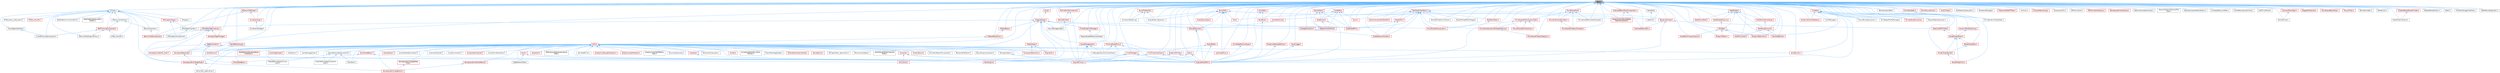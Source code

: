 digraph "Stats.h"
{
 // INTERACTIVE_SVG=YES
 // LATEX_PDF_SIZE
  bgcolor="transparent";
  edge [fontname=Helvetica,fontsize=10,labelfontname=Helvetica,labelfontsize=10];
  node [fontname=Helvetica,fontsize=10,shape=box,height=0.2,width=0.4];
  Node1 [id="Node000001",label="Stats.h",height=0.2,width=0.4,color="gray40", fillcolor="grey60", style="filled", fontcolor="black",tooltip=" "];
  Node1 -> Node2 [id="edge1_Node000001_Node000002",dir="back",color="steelblue1",style="solid",tooltip=" "];
  Node2 [id="Node000002",label="AIPerceptionSystem.h",height=0.2,width=0.4,color="grey40", fillcolor="white", style="filled",URL="$d0/d08/AIPerceptionSystem_8h.html",tooltip=" "];
  Node2 -> Node3 [id="edge2_Node000002_Node000003",dir="back",color="steelblue1",style="solid",tooltip=" "];
  Node3 [id="Node000003",label="AIPerceptionComponent.h",height=0.2,width=0.4,color="grey40", fillcolor="white", style="filled",URL="$d6/d0a/AIPerceptionComponent_8h.html",tooltip=" "];
  Node1 -> Node4 [id="edge3_Node000001_Node000004",dir="back",color="steelblue1",style="solid",tooltip=" "];
  Node4 [id="Node000004",label="AITypes.h",height=0.2,width=0.4,color="grey40", fillcolor="white", style="filled",URL="$dd/d64/AITypes_8h.html",tooltip=" "];
  Node4 -> Node5 [id="edge4_Node000004_Node000005",dir="back",color="steelblue1",style="solid",tooltip=" "];
  Node5 [id="Node000005",label="AIAsyncTaskBlueprintProxy.h",height=0.2,width=0.4,color="grey40", fillcolor="white", style="filled",URL="$db/d07/AIAsyncTaskBlueprintProxy_8h.html",tooltip=" "];
  Node4 -> Node6 [id="edge5_Node000004_Node000006",dir="back",color="steelblue1",style="solid",tooltip=" "];
  Node6 [id="Node000006",label="AIController.h",height=0.2,width=0.4,color="red", fillcolor="#FFF0F0", style="filled",URL="$d7/dd8/AIController_8h.html",tooltip=" "];
  Node4 -> Node9 [id="edge6_Node000004_Node000009",dir="back",color="steelblue1",style="solid",tooltip=" "];
  Node9 [id="Node000009",label="AIHelpers.h",height=0.2,width=0.4,color="grey40", fillcolor="white", style="filled",URL="$d1/d0d/AIHelpers_8h.html",tooltip=" "];
  Node4 -> Node10 [id="edge7_Node000004_Node000010",dir="back",color="steelblue1",style="solid",tooltip=" "];
  Node10 [id="Node000010",label="AIPerceptionTypes.h",height=0.2,width=0.4,color="red", fillcolor="#FFF0F0", style="filled",URL="$de/d00/AIPerceptionTypes_8h.html",tooltip=" "];
  Node10 -> Node3 [id="edge8_Node000010_Node000003",dir="back",color="steelblue1",style="solid",tooltip=" "];
  Node10 -> Node2 [id="edge9_Node000010_Node000002",dir="back",color="steelblue1",style="solid",tooltip=" "];
  Node4 -> Node33 [id="edge10_Node000004_Node000033",dir="back",color="steelblue1",style="solid",tooltip=" "];
  Node33 [id="Node000033",label="AIResourceInterface.h",height=0.2,width=0.4,color="grey40", fillcolor="white", style="filled",URL="$dd/d0d/AIResourceInterface_8h.html",tooltip=" "];
  Node33 -> Node34 [id="edge11_Node000033_Node000034",dir="back",color="steelblue1",style="solid",tooltip=" "];
  Node34 [id="Node000034",label="BrainComponent.h",height=0.2,width=0.4,color="grey40", fillcolor="white", style="filled",URL="$d6/dc0/BrainComponent_8h.html",tooltip=" "];
  Node34 -> Node35 [id="edge12_Node000034_Node000035",dir="back",color="steelblue1",style="solid",tooltip=" "];
  Node35 [id="Node000035",label="BehaviorTreeComponent.h",height=0.2,width=0.4,color="red", fillcolor="#FFF0F0", style="filled",URL="$dc/d7b/BehaviorTreeComponent_8h.html",tooltip=" "];
  Node33 -> Node87 [id="edge13_Node000033_Node000087",dir="back",color="steelblue1",style="solid",tooltip=" "];
  Node87 [id="Node000087",label="PathFollowingComponent.h",height=0.2,width=0.4,color="red", fillcolor="#FFF0F0", style="filled",URL="$d5/d0b/PathFollowingComponent_8h.html",tooltip=" "];
  Node87 -> Node5 [id="edge14_Node000087_Node000005",dir="back",color="steelblue1",style="solid",tooltip=" "];
  Node87 -> Node88 [id="edge15_Node000087_Node000088",dir="back",color="steelblue1",style="solid",tooltip=" "];
  Node88 [id="Node000088",label="AITask_MoveTo.h",height=0.2,width=0.4,color="grey40", fillcolor="white", style="filled",URL="$d4/dc4/AITask__MoveTo_8h.html",tooltip=" "];
  Node87 -> Node89 [id="edge16_Node000087_Node000089",dir="back",color="steelblue1",style="solid",tooltip=" "];
  Node89 [id="Node000089",label="CrowdFollowingComponent.h",height=0.2,width=0.4,color="grey40", fillcolor="white", style="filled",URL="$db/d23/CrowdFollowingComponent_8h.html",tooltip=" "];
  Node4 -> Node88 [id="edge17_Node000004_Node000088",dir="back",color="steelblue1",style="solid",tooltip=" "];
  Node4 -> Node42 [id="edge18_Node000004_Node000042",dir="back",color="steelblue1",style="solid",tooltip=" "];
  Node42 [id="Node000042",label="BTDecorator_IsAtLocation.h",height=0.2,width=0.4,color="grey40", fillcolor="white", style="filled",URL="$dd/d6b/BTDecorator__IsAtLocation_8h.html",tooltip=" "];
  Node4 -> Node72 [id="edge19_Node000004_Node000072",dir="back",color="steelblue1",style="solid",tooltip=" "];
  Node72 [id="Node000072",label="BTTask_MoveTo.h",height=0.2,width=0.4,color="red", fillcolor="#FFF0F0", style="filled",URL="$d7/d8b/BTTask__MoveTo_8h.html",tooltip=" "];
  Node4 -> Node35 [id="edge20_Node000004_Node000035",dir="back",color="steelblue1",style="solid",tooltip=" "];
  Node4 -> Node34 [id="edge21_Node000004_Node000034",dir="back",color="steelblue1",style="solid",tooltip=" "];
  Node4 -> Node91 [id="edge22_Node000004_Node000091",dir="back",color="steelblue1",style="solid",tooltip=" "];
  Node91 [id="Node000091",label="CrowdAgentInterface.h",height=0.2,width=0.4,color="grey40", fillcolor="white", style="filled",URL="$df/dfa/CrowdAgentInterface_8h.html",tooltip=" "];
  Node91 -> Node89 [id="edge23_Node000091_Node000089",dir="back",color="steelblue1",style="solid",tooltip=" "];
  Node4 -> Node89 [id="edge24_Node000004_Node000089",dir="back",color="steelblue1",style="solid",tooltip=" "];
  Node4 -> Node87 [id="edge25_Node000004_Node000087",dir="back",color="steelblue1",style="solid",tooltip=" "];
  Node4 -> Node92 [id="edge26_Node000004_Node000092",dir="back",color="steelblue1",style="solid",tooltip=" "];
  Node92 [id="Node000092",label="StateTreeCommonConditions.h",height=0.2,width=0.4,color="grey40", fillcolor="white", style="filled",URL="$d8/dec/StateTreeCommonConditions_8h.html",tooltip=" "];
  Node4 -> Node93 [id="edge27_Node000004_Node000093",dir="back",color="steelblue1",style="solid",tooltip=" "];
  Node93 [id="Node000093",label="StateTreeNodeDescription\lHelpers.h",height=0.2,width=0.4,color="grey40", fillcolor="white", style="filled",URL="$d9/d1a/StateTreeNodeDescriptionHelpers_8h.html",tooltip=" "];
  Node1 -> Node94 [id="edge28_Node000001_Node000094",dir="back",color="steelblue1",style="solid",tooltip=" "];
  Node94 [id="Node000094",label="AbilitySystemStats.h",height=0.2,width=0.4,color="grey40", fillcolor="white", style="filled",URL="$d2/d42/AbilitySystemStats_8h.html",tooltip=" "];
  Node1 -> Node95 [id="edge29_Node000001_Node000095",dir="back",color="steelblue1",style="solid",tooltip=" "];
  Node95 [id="Node000095",label="Actor.h",height=0.2,width=0.4,color="red", fillcolor="#FFF0F0", style="filled",URL="$d0/d43/Actor_8h.html",tooltip=" "];
  Node95 -> Node96 [id="edge30_Node000095_Node000096",dir="back",color="steelblue1",style="solid",tooltip=" "];
  Node96 [id="Node000096",label="AbilityTask_SpawnActor.h",height=0.2,width=0.4,color="grey40", fillcolor="white", style="filled",URL="$dc/d97/AbilityTask__SpawnActor_8h.html",tooltip=" "];
  Node95 -> Node97 [id="edge31_Node000095_Node000097",dir="back",color="steelblue1",style="solid",tooltip=" "];
  Node97 [id="Node000097",label="ActorDescContainerInstance\lCollection.h",height=0.2,width=0.4,color="red", fillcolor="#FFF0F0", style="filled",URL="$df/d80/ActorDescContainerInstanceCollection_8h.html",tooltip=" "];
  Node95 -> Node118 [id="edge32_Node000095_Node000118",dir="back",color="steelblue1",style="solid",tooltip=" "];
  Node118 [id="Node000118",label="ActorDescList.h",height=0.2,width=0.4,color="red", fillcolor="#FFF0F0", style="filled",URL="$d7/da2/ActorDescList_8h.html",tooltip=" "];
  Node95 -> Node128 [id="edge33_Node000095_Node000128",dir="back",color="steelblue1",style="solid",tooltip=" "];
  Node128 [id="Node000128",label="ActorDragDropOp.h",height=0.2,width=0.4,color="red", fillcolor="#FFF0F0", style="filled",URL="$dd/d1a/ActorDragDropOp_8h.html",tooltip=" "];
  Node95 -> Node130 [id="edge34_Node000095_Node000130",dir="back",color="steelblue1",style="solid",tooltip=" "];
  Node130 [id="Node000130",label="ActorElementEditorCopyAnd\lPaste.h",height=0.2,width=0.4,color="grey40", fillcolor="white", style="filled",URL="$d8/dc2/ActorElementEditorCopyAndPaste_8h.html",tooltip=" "];
  Node95 -> Node131 [id="edge35_Node000095_Node000131",dir="back",color="steelblue1",style="solid",tooltip=" "];
  Node131 [id="Node000131",label="AmbientSound.h",height=0.2,width=0.4,color="red", fillcolor="#FFF0F0", style="filled",URL="$dd/d28/AmbientSound_8h.html",tooltip=" "];
  Node95 -> Node133 [id="edge36_Node000095_Node000133",dir="back",color="steelblue1",style="solid",tooltip=" "];
  Node133 [id="Node000133",label="AnimationEditorPreviewActor.h",height=0.2,width=0.4,color="grey40", fillcolor="white", style="filled",URL="$dc/d52/AnimationEditorPreviewActor_8h.html",tooltip=" "];
  Node95 -> Node134 [id="edge37_Node000095_Node000134",dir="back",color="steelblue1",style="solid",tooltip=" "];
  Node134 [id="Node000134",label="BandwidthTestActor.h",height=0.2,width=0.4,color="grey40", fillcolor="white", style="filled",URL="$d9/ddf/BandwidthTestActor_8h.html",tooltip=" "];
  Node95 -> Node135 [id="edge38_Node000095_Node000135",dir="back",color="steelblue1",style="solid",tooltip=" "];
  Node135 [id="Node000135",label="BoundsCopyComponent.h",height=0.2,width=0.4,color="grey40", fillcolor="white", style="filled",URL="$d2/d10/BoundsCopyComponent_8h.html",tooltip=" "];
  Node95 -> Node136 [id="edge39_Node000095_Node000136",dir="back",color="steelblue1",style="solid",tooltip=" "];
  Node136 [id="Node000136",label="Brush.h",height=0.2,width=0.4,color="red", fillcolor="#FFF0F0", style="filled",URL="$dc/d90/Brush_8h.html",tooltip=" "];
  Node136 -> Node138 [id="edge40_Node000136_Node000138",dir="back",color="steelblue1",style="solid",tooltip=" "];
  Node138 [id="Node000138",label="DlgReferenceTree.h",height=0.2,width=0.4,color="grey40", fillcolor="white", style="filled",URL="$db/dd3/DlgReferenceTree_8h.html",tooltip=" "];
  Node136 -> Node139 [id="edge41_Node000136_Node000139",dir="back",color="steelblue1",style="solid",tooltip=" "];
  Node139 [id="Node000139",label="EditorEngine.h",height=0.2,width=0.4,color="red", fillcolor="#FFF0F0", style="filled",URL="$da/d0c/EditorEngine_8h.html",tooltip=" "];
  Node136 -> Node360 [id="edge42_Node000136_Node000360",dir="back",color="steelblue1",style="solid",tooltip=" "];
  Node360 [id="Node000360",label="EngineSharedPCH.h",height=0.2,width=0.4,color="red", fillcolor="#FFF0F0", style="filled",URL="$dc/dbb/EngineSharedPCH_8h.html",tooltip=" "];
  Node95 -> Node445 [id="edge43_Node000095_Node000445",dir="back",color="steelblue1",style="solid",tooltip=" "];
  Node445 [id="Node000445",label="CableActor.h",height=0.2,width=0.4,color="grey40", fillcolor="white", style="filled",URL="$dd/d5e/CableActor_8h.html",tooltip=" "];
  Node95 -> Node446 [id="edge44_Node000095_Node000446",dir="back",color="steelblue1",style="solid",tooltip=" "];
  Node446 [id="Node000446",label="CacheManagerActor.h",height=0.2,width=0.4,color="grey40", fillcolor="white", style="filled",URL="$d6/d22/CacheManagerActor_8h.html",tooltip=" "];
  Node95 -> Node447 [id="edge45_Node000095_Node000447",dir="back",color="steelblue1",style="solid",tooltip=" "];
  Node447 [id="Node000447",label="CameraActor.h",height=0.2,width=0.4,color="red", fillcolor="#FFF0F0", style="filled",URL="$d4/df4/CameraActor_8h.html",tooltip=" "];
  Node95 -> Node448 [id="edge46_Node000095_Node000448",dir="back",color="steelblue1",style="solid",tooltip=" "];
  Node448 [id="Node000448",label="CameraShakeSourceActor.h",height=0.2,width=0.4,color="grey40", fillcolor="white", style="filled",URL="$d5/d92/CameraShakeSourceActor_8h.html",tooltip=" "];
  Node95 -> Node449 [id="edge47_Node000095_Node000449",dir="back",color="steelblue1",style="solid",tooltip=" "];
  Node449 [id="Node000449",label="ChaosDeformableCollisions\lActor.h",height=0.2,width=0.4,color="grey40", fillcolor="white", style="filled",URL="$d2/dce/ChaosDeformableCollisionsActor_8h.html",tooltip=" "];
  Node95 -> Node450 [id="edge48_Node000095_Node000450",dir="back",color="steelblue1",style="solid",tooltip=" "];
  Node450 [id="Node000450",label="ChaosDeformableConstraints\lActor.h",height=0.2,width=0.4,color="grey40", fillcolor="white", style="filled",URL="$d0/dd2/ChaosDeformableConstraintsActor_8h.html",tooltip=" "];
  Node95 -> Node451 [id="edge49_Node000095_Node000451",dir="back",color="steelblue1",style="solid",tooltip=" "];
  Node451 [id="Node000451",label="ChaosDeformableSolverActor.h",height=0.2,width=0.4,color="grey40", fillcolor="white", style="filled",URL="$d2/de9/ChaosDeformableSolverActor_8h.html",tooltip=" "];
  Node451 -> Node449 [id="edge50_Node000451_Node000449",dir="back",color="steelblue1",style="solid",tooltip=" "];
  Node451 -> Node450 [id="edge51_Node000451_Node000450",dir="back",color="steelblue1",style="solid",tooltip=" "];
  Node451 -> Node452 [id="edge52_Node000451_Node000452",dir="back",color="steelblue1",style="solid",tooltip=" "];
  Node452 [id="Node000452",label="FleshActor.h",height=0.2,width=0.4,color="grey40", fillcolor="white", style="filled",URL="$d1/d7e/FleshActor_8h.html",tooltip=" "];
  Node95 -> Node453 [id="edge53_Node000095_Node000453",dir="back",color="steelblue1",style="solid",tooltip=" "];
  Node453 [id="Node000453",label="Character.h",height=0.2,width=0.4,color="red", fillcolor="#FFF0F0", style="filled",URL="$db/dc7/Character_8h.html",tooltip=" "];
  Node453 -> Node456 [id="edge54_Node000453_Node000456",dir="back",color="steelblue1",style="solid",tooltip=" "];
  Node456 [id="Node000456",label="EngineMinimal.h",height=0.2,width=0.4,color="red", fillcolor="#FFF0F0", style="filled",URL="$d0/d2c/EngineMinimal_8h.html",tooltip=" "];
  Node95 -> Node457 [id="edge55_Node000095_Node000457",dir="back",color="steelblue1",style="solid",tooltip=" "];
  Node457 [id="Node000457",label="CinematicExporter.h",height=0.2,width=0.4,color="grey40", fillcolor="white", style="filled",URL="$d8/d3d/CinematicExporter_8h.html",tooltip=" "];
  Node95 -> Node458 [id="edge56_Node000095_Node000458",dir="back",color="steelblue1",style="solid",tooltip=" "];
  Node458 [id="Node000458",label="ClusterUnionActor.h",height=0.2,width=0.4,color="grey40", fillcolor="white", style="filled",URL="$d5/d54/ClusterUnionActor_8h.html",tooltip=" "];
  Node95 -> Node459 [id="edge57_Node000095_Node000459",dir="back",color="steelblue1",style="solid",tooltip=" "];
  Node459 [id="Node000459",label="ComponentEditorUtils.h",height=0.2,width=0.4,color="red", fillcolor="#FFF0F0", style="filled",URL="$d0/d4b/ComponentEditorUtils_8h.html",tooltip=" "];
  Node95 -> Node461 [id="edge58_Node000095_Node000461",dir="back",color="steelblue1",style="solid",tooltip=" "];
  Node461 [id="Node000461",label="ComponentVisualizer.h",height=0.2,width=0.4,color="red", fillcolor="#FFF0F0", style="filled",URL="$d3/d9b/ComponentVisualizer_8h.html",tooltip=" "];
  Node95 -> Node463 [id="edge59_Node000095_Node000463",dir="back",color="steelblue1",style="solid",tooltip=" "];
  Node463 [id="Node000463",label="ControlPointMeshActor.h",height=0.2,width=0.4,color="grey40", fillcolor="white", style="filled",URL="$d8/db7/ControlPointMeshActor_8h.html",tooltip=" "];
  Node95 -> Node464 [id="edge60_Node000095_Node000464",dir="back",color="steelblue1",style="solid",tooltip=" "];
  Node464 [id="Node000464",label="Controller.h",height=0.2,width=0.4,color="red", fillcolor="#FFF0F0", style="filled",URL="$de/d4a/Controller_8h.html",tooltip=" "];
  Node464 -> Node6 [id="edge61_Node000464_Node000006",dir="back",color="steelblue1",style="solid",tooltip=" "];
  Node464 -> Node456 [id="edge62_Node000464_Node000456",dir="back",color="steelblue1",style="solid",tooltip=" "];
  Node464 -> Node360 [id="edge63_Node000464_Node000360",dir="back",color="steelblue1",style="solid",tooltip=" "];
  Node95 -> Node857 [id="edge64_Node000095_Node000857",dir="back",color="steelblue1",style="solid",tooltip=" "];
  Node857 [id="Node000857",label="DecalActor.h",height=0.2,width=0.4,color="red", fillcolor="#FFF0F0", style="filled",URL="$d2/d2d/DecalActor_8h.html",tooltip=" "];
  Node95 -> Node858 [id="edge65_Node000095_Node000858",dir="back",color="steelblue1",style="solid",tooltip=" "];
  Node858 [id="Node000858",label="DefaultLevelSequenceInstance\lData.h",height=0.2,width=0.4,color="grey40", fillcolor="white", style="filled",URL="$d0/d8b/DefaultLevelSequenceInstanceData_8h.html",tooltip=" "];
  Node95 -> Node849 [id="edge66_Node000095_Node000849",dir="back",color="steelblue1",style="solid",tooltip=" "];
  Node849 [id="Node000849",label="DemoNetDriver.h",height=0.2,width=0.4,color="grey40", fillcolor="white", style="filled",URL="$df/df9/DemoNetDriver_8h.html",tooltip=" "];
  Node95 -> Node859 [id="edge67_Node000095_Node000859",dir="back",color="steelblue1",style="solid",tooltip=" "];
  Node859 [id="Node000859",label="DisplayClusterLightCardActor.h",height=0.2,width=0.4,color="red", fillcolor="#FFF0F0", style="filled",URL="$d5/dc7/DisplayClusterLightCardActor_8h.html",tooltip=" "];
  Node95 -> Node240 [id="edge68_Node000095_Node000240",dir="back",color="steelblue1",style="solid",tooltip=" "];
  Node240 [id="Node000240",label="DisplayClusterRootActor.h",height=0.2,width=0.4,color="red", fillcolor="#FFF0F0", style="filled",URL="$d0/d41/DisplayClusterRootActor_8h.html",tooltip=" "];
  Node95 -> Node861 [id="edge69_Node000095_Node000861",dir="back",color="steelblue1",style="solid",tooltip=" "];
  Node861 [id="Node000861",label="DisplayClusterTestPatterns\lActor.h",height=0.2,width=0.4,color="grey40", fillcolor="white", style="filled",URL="$d0/dac/DisplayClusterTestPatternsActor_8h.html",tooltip=" "];
  Node95 -> Node138 [id="edge70_Node000095_Node000138",dir="back",color="steelblue1",style="solid",tooltip=" "];
  Node95 -> Node862 [id="edge71_Node000095_Node000862",dir="back",color="steelblue1",style="solid",tooltip=" "];
  Node862 [id="Node000862",label="DocumentationActor.h",height=0.2,width=0.4,color="grey40", fillcolor="white", style="filled",URL="$d0/dc6/DocumentationActor_8h.html",tooltip=" "];
  Node95 -> Node863 [id="edge72_Node000095_Node000863",dir="back",color="steelblue1",style="solid",tooltip=" "];
  Node863 [id="Node000863",label="EditorActorSubsystem.h",height=0.2,width=0.4,color="grey40", fillcolor="white", style="filled",URL="$d8/db1/EditorActorSubsystem_8h.html",tooltip=" "];
  Node95 -> Node139 [id="edge73_Node000095_Node000139",dir="back",color="steelblue1",style="solid",tooltip=" "];
  Node95 -> Node864 [id="edge74_Node000095_Node000864",dir="back",color="steelblue1",style="solid",tooltip=" "];
  Node864 [id="Node000864",label="Emitter.h",height=0.2,width=0.4,color="red", fillcolor="#FFF0F0", style="filled",URL="$da/d24/Emitter_8h.html",tooltip=" "];
  Node95 -> Node456 [id="edge75_Node000095_Node000456",dir="back",color="steelblue1",style="solid",tooltip=" "];
  Node95 -> Node360 [id="edge76_Node000095_Node000360",dir="back",color="steelblue1",style="solid",tooltip=" "];
  Node95 -> Node376 [id="edge77_Node000095_Node000376",dir="back",color="steelblue1",style="solid",tooltip=" "];
  Node376 [id="Node000376",label="EngineUtils.h",height=0.2,width=0.4,color="red", fillcolor="#FFF0F0", style="filled",URL="$d4/d61/EngineUtils_8h.html",tooltip=" "];
  Node95 -> Node866 [id="edge78_Node000095_Node000866",dir="back",color="steelblue1",style="solid",tooltip=" "];
  Node866 [id="Node000866",label="EnvQueryGenerator_Actors\lOfClass.h",height=0.2,width=0.4,color="grey40", fillcolor="white", style="filled",URL="$d7/d2e/EnvQueryGenerator__ActorsOfClass_8h.html",tooltip=" "];
  Node95 -> Node276 [id="edge79_Node000095_Node000276",dir="back",color="steelblue1",style="solid",tooltip=" "];
  Node276 [id="Node000276",label="ExportTextDragDropOp.h",height=0.2,width=0.4,color="grey40", fillcolor="white", style="filled",URL="$de/d5c/ExportTextDragDropOp_8h.html",tooltip=" "];
  Node95 -> Node277 [id="edge80_Node000095_Node000277",dir="back",color="steelblue1",style="solid",tooltip=" "];
  Node277 [id="Node000277",label="ExternalDirtyActorsTracker.h",height=0.2,width=0.4,color="red", fillcolor="#FFF0F0", style="filled",URL="$db/d89/ExternalDirtyActorsTracker_8h.html",tooltip=" "];
  Node95 -> Node452 [id="edge81_Node000095_Node000452",dir="back",color="steelblue1",style="solid",tooltip=" "];
  Node95 -> Node850 [id="edge82_Node000095_Node000850",dir="back",color="steelblue1",style="solid",tooltip=" "];
  Node850 [id="Node000850",label="GameModeBase.h",height=0.2,width=0.4,color="red", fillcolor="#FFF0F0", style="filled",URL="$d2/d5b/GameModeBase_8h.html",tooltip=" "];
  Node850 -> Node456 [id="edge83_Node000850_Node000456",dir="back",color="steelblue1",style="solid",tooltip=" "];
  Node850 -> Node853 [id="edge84_Node000850_Node000853",dir="back",color="steelblue1",style="solid",tooltip=" "];
  Node853 [id="Node000853",label="GameStateBase.h",height=0.2,width=0.4,color="red", fillcolor="#FFF0F0", style="filled",URL="$dd/db9/GameStateBase_8h.html",tooltip=" "];
  Node95 -> Node867 [id="edge85_Node000095_Node000867",dir="back",color="steelblue1",style="solid",tooltip=" "];
  Node867 [id="Node000867",label="GameSession.h",height=0.2,width=0.4,color="red", fillcolor="#FFF0F0", style="filled",URL="$d1/d7f/GameSession_8h.html",tooltip=" "];
  Node95 -> Node853 [id="edge86_Node000095_Node000853",dir="back",color="steelblue1",style="solid",tooltip=" "];
  Node95 -> Node868 [id="edge87_Node000095_Node000868",dir="back",color="steelblue1",style="solid",tooltip=" "];
  Node868 [id="Node000868",label="GameplayAbilityTargetActor.h",height=0.2,width=0.4,color="red", fillcolor="#FFF0F0", style="filled",URL="$d7/d35/GameplayAbilityTargetActor_8h.html",tooltip=" "];
  Node95 -> Node876 [id="edge88_Node000095_Node000876",dir="back",color="steelblue1",style="solid",tooltip=" "];
  Node876 [id="Node000876",label="GameplayAbilityTargetData\lFilter.h",height=0.2,width=0.4,color="red", fillcolor="#FFF0F0", style="filled",URL="$d5/d2f/GameplayAbilityTargetDataFilter_8h.html",tooltip=" "];
  Node876 -> Node868 [id="edge89_Node000876_Node000868",dir="back",color="steelblue1",style="solid",tooltip=" "];
  Node95 -> Node882 [id="edge90_Node000095_Node000882",dir="back",color="steelblue1",style="solid",tooltip=" "];
  Node882 [id="Node000882",label="GameplayAbilityTargetTypes.h",height=0.2,width=0.4,color="red", fillcolor="#FFF0F0", style="filled",URL="$d8/dd1/GameplayAbilityTargetTypes_8h.html",tooltip=" "];
  Node882 -> Node96 [id="edge91_Node000882_Node000096",dir="back",color="steelblue1",style="solid",tooltip=" "];
  Node882 -> Node868 [id="edge92_Node000882_Node000868",dir="back",color="steelblue1",style="solid",tooltip=" "];
  Node95 -> Node930 [id="edge93_Node000095_Node000930",dir="back",color="steelblue1",style="solid",tooltip=" "];
  Node930 [id="Node000930",label="GameplayAbilityWorldReticle.h",height=0.2,width=0.4,color="red", fillcolor="#FFF0F0", style="filled",URL="$db/dd7/GameplayAbilityWorldReticle_8h.html",tooltip=" "];
  Node930 -> Node868 [id="edge94_Node000930_Node000868",dir="back",color="steelblue1",style="solid",tooltip=" "];
  Node95 -> Node932 [id="edge95_Node000095_Node000932",dir="back",color="steelblue1",style="solid",tooltip=" "];
  Node932 [id="Node000932",label="GameplayCueNotify_Actor.h",height=0.2,width=0.4,color="red", fillcolor="#FFF0F0", style="filled",URL="$df/d91/GameplayCueNotify__Actor_8h.html",tooltip=" "];
  Node95 -> Node935 [id="edge96_Node000095_Node000935",dir="back",color="steelblue1",style="solid",tooltip=" "];
  Node935 [id="Node000935",label="GameplayEffectTypes.h",height=0.2,width=0.4,color="red", fillcolor="#FFF0F0", style="filled",URL="$d7/d59/GameplayEffectTypes_8h.html",tooltip=" "];
  Node935 -> Node882 [id="edge97_Node000935_Node000882",dir="back",color="steelblue1",style="solid",tooltip=" "];
  Node95 -> Node855 [id="edge98_Node000095_Node000855",dir="back",color="steelblue1",style="solid",tooltip=" "];
  Node855 [id="Node000855",label="GameplayStatics.h",height=0.2,width=0.4,color="grey40", fillcolor="white", style="filled",URL="$d9/dc8/GameplayStatics_8h.html",tooltip=" "];
  Node855 -> Node456 [id="edge99_Node000855_Node000456",dir="back",color="steelblue1",style="solid",tooltip=" "];
  Node95 -> Node967 [id="edge100_Node000095_Node000967",dir="back",color="steelblue1",style="solid",tooltip=" "];
  Node967 [id="Node000967",label="GameplayTask_SpawnActor.h",height=0.2,width=0.4,color="grey40", fillcolor="white", style="filled",URL="$de/d1d/GameplayTask__SpawnActor_8h.html",tooltip=" "];
  Node95 -> Node968 [id="edge101_Node000095_Node000968",dir="back",color="steelblue1",style="solid",tooltip=" "];
  Node968 [id="Node000968",label="GenericSmartObject.h",height=0.2,width=0.4,color="grey40", fillcolor="white", style="filled",URL="$db/dd3/GenericSmartObject_8h.html",tooltip=" "];
  Node95 -> Node1042 [id="edge102_Node000095_Node001042",dir="back",color="steelblue1",style="solid",tooltip=" "];
  Node1042 [id="Node001042",label="HeterogeneousVolumeInterface.h",height=0.2,width=0.4,color="grey40", fillcolor="white", style="filled",URL="$d3/de3/HeterogeneousVolumeInterface_8h.html",tooltip=" "];
  Node95 -> Node532 [id="edge103_Node000095_Node000532",dir="back",color="steelblue1",style="solid",tooltip=" "];
  Node532 [id="Node000532",label="LandscapeProxy.h",height=0.2,width=0.4,color="red", fillcolor="#FFF0F0", style="filled",URL="$db/dae/LandscapeProxy_8h.html",tooltip=" "];
  Node95 -> Node1078 [id="edge104_Node000095_Node001078",dir="back",color="steelblue1",style="solid",tooltip=" "];
  Node1078 [id="Node001078",label="LevelBounds.h",height=0.2,width=0.4,color="red", fillcolor="#FFF0F0", style="filled",URL="$d8/d37/LevelBounds_8h.html",tooltip=" "];
  Node95 -> Node543 [id="edge105_Node000095_Node000543",dir="back",color="steelblue1",style="solid",tooltip=" "];
  Node543 [id="Node000543",label="PrimitiveComponent.h",height=0.2,width=0.4,color="red", fillcolor="#FFF0F0", style="filled",URL="$df/d9f/PrimitiveComponent_8h.html",tooltip=" "];
  Node543 -> Node456 [id="edge106_Node000543_Node000456",dir="back",color="steelblue1",style="solid",tooltip=" "];
  Node543 -> Node360 [id="edge107_Node000543_Node000360",dir="back",color="steelblue1",style="solid",tooltip=" "];
  Node1 -> Node1679 [id="edge108_Node000001_Node001679",dir="back",color="steelblue1",style="solid",tooltip=" "];
  Node1679 [id="Node001679",label="AnimNextAnimGraphStats.h",height=0.2,width=0.4,color="grey40", fillcolor="white", style="filled",URL="$d0/d72/AnimNextAnimGraphStats_8h.html",tooltip=" "];
  Node1 -> Node1680 [id="edge109_Node000001_Node001680",dir="back",color="steelblue1",style="solid",tooltip=" "];
  Node1680 [id="Node001680",label="AnimNextStats.h",height=0.2,width=0.4,color="red", fillcolor="#FFF0F0", style="filled",URL="$d6/de8/AnimNextStats_8h.html",tooltip=" "];
  Node1680 -> Node1679 [id="edge110_Node001680_Node001679",dir="back",color="steelblue1",style="solid",tooltip=" "];
  Node1 -> Node1685 [id="edge111_Node000001_Node001685",dir="back",color="steelblue1",style="solid",tooltip=" "];
  Node1685 [id="Node001685",label="AnimPhysicsSolver.h",height=0.2,width=0.4,color="red", fillcolor="#FFF0F0", style="filled",URL="$d3/d8b/AnimPhysicsSolver_8h.html",tooltip=" "];
  Node1 -> Node1502 [id="edge112_Node000001_Node001502",dir="back",color="steelblue1",style="solid",tooltip=" "];
  Node1502 [id="Node001502",label="AnimStateMachineTypes.h",height=0.2,width=0.4,color="red", fillcolor="#FFF0F0", style="filled",URL="$d2/dc8/AnimStateMachineTypes_8h.html",tooltip=" "];
  Node1502 -> Node360 [id="edge113_Node001502_Node000360",dir="back",color="steelblue1",style="solid",tooltip=" "];
  Node1 -> Node1686 [id="edge114_Node000001_Node001686",dir="back",color="steelblue1",style="solid",tooltip=" "];
  Node1686 [id="Node001686",label="AnimStats.h",height=0.2,width=0.4,color="red", fillcolor="#FFF0F0", style="filled",URL="$d4/d2b/AnimStats_8h.html",tooltip=" "];
  Node1686 -> Node1690 [id="edge115_Node001686_Node001690",dir="back",color="steelblue1",style="solid",tooltip=" "];
  Node1690 [id="Node001690",label="BonePose.h",height=0.2,width=0.4,color="red", fillcolor="#FFF0F0", style="filled",URL="$dd/d83/BonePose_8h.html",tooltip=" "];
  Node1690 -> Node360 [id="edge116_Node001690_Node000360",dir="back",color="steelblue1",style="solid",tooltip=" "];
  Node1686 -> Node360 [id="edge117_Node001686_Node000360",dir="back",color="steelblue1",style="solid",tooltip=" "];
  Node1 -> Node1710 [id="edge118_Node000001_Node001710",dir="back",color="steelblue1",style="solid",tooltip=" "];
  Node1710 [id="Node001710",label="AnimationStreaming.h",height=0.2,width=0.4,color="grey40", fillcolor="white", style="filled",URL="$d5/d44/AnimationStreaming_8h.html",tooltip=" "];
  Node1 -> Node265 [id="edge119_Node000001_Node000265",dir="back",color="steelblue1",style="solid",tooltip=" "];
  Node265 [id="Node000265",label="AssetEditorViewportLayout.h",height=0.2,width=0.4,color="red", fillcolor="#FFF0F0", style="filled",URL="$df/d46/AssetEditorViewportLayout_8h.html",tooltip=" "];
  Node1 -> Node1711 [id="edge120_Node000001_Node001711",dir="back",color="steelblue1",style="solid",tooltip=" "];
  Node1711 [id="Node001711",label="AssetThumbnail.h",height=0.2,width=0.4,color="red", fillcolor="#FFF0F0", style="filled",URL="$d7/d61/AssetThumbnail_8h.html",tooltip=" "];
  Node1 -> Node1719 [id="edge121_Node000001_Node001719",dir="back",color="steelblue1",style="solid",tooltip=" "];
  Node1719 [id="Node001719",label="Async.h",height=0.2,width=0.4,color="red", fillcolor="#FFF0F0", style="filled",URL="$d7/ddf/Async_8h.html",tooltip=" "];
  Node1 -> Node1827 [id="edge122_Node000001_Node001827",dir="back",color="steelblue1",style="solid",tooltip=" "];
  Node1827 [id="Node001827",label="AsyncFileHandle.h",height=0.2,width=0.4,color="red", fillcolor="#FFF0F0", style="filled",URL="$df/dc4/AsyncFileHandle_8h.html",tooltip=" "];
  Node1827 -> Node1710 [id="edge123_Node001827_Node001710",dir="back",color="steelblue1",style="solid",tooltip=" "];
  Node1827 -> Node1829 [id="edge124_Node001827_Node001829",dir="back",color="steelblue1",style="solid",tooltip=" "];
  Node1829 [id="Node001829",label="AudioStreamingCache.h",height=0.2,width=0.4,color="grey40", fillcolor="white", style="filled",URL="$d2/dc1/AudioStreamingCache_8h.html",tooltip=" "];
  Node1827 -> Node1979 [id="edge125_Node001827_Node001979",dir="back",color="steelblue1",style="solid",tooltip=" "];
  Node1979 [id="Node001979",label="TextureResource.h",height=0.2,width=0.4,color="red", fillcolor="#FFF0F0", style="filled",URL="$dd/df3/TextureResource_8h.html",tooltip=" "];
  Node1979 -> Node456 [id="edge126_Node001979_Node000456",dir="back",color="steelblue1",style="solid",tooltip=" "];
  Node1979 -> Node360 [id="edge127_Node001979_Node000360",dir="back",color="steelblue1",style="solid",tooltip=" "];
  Node1 -> Node1986 [id="edge128_Node000001_Node001986",dir="back",color="steelblue1",style="solid",tooltip=" "];
  Node1986 [id="Node001986",label="AsyncPackageLoader.h",height=0.2,width=0.4,color="grey40", fillcolor="white", style="filled",URL="$d6/de5/AsyncPackageLoader_8h.html",tooltip=" "];
  Node1 -> Node1987 [id="edge129_Node000001_Node001987",dir="back",color="steelblue1",style="solid",tooltip=" "];
  Node1987 [id="Node001987",label="AsyncWork.h",height=0.2,width=0.4,color="red", fillcolor="#FFF0F0", style="filled",URL="$da/d9a/AsyncWork_8h.html",tooltip=" "];
  Node1987 -> Node1710 [id="edge130_Node001987_Node001710",dir="back",color="steelblue1",style="solid",tooltip=" "];
  Node1987 -> Node1842 [id="edge131_Node001987_Node001842",dir="back",color="steelblue1",style="solid",tooltip=" "];
  Node1842 [id="Node001842",label="AudioDecompress.h",height=0.2,width=0.4,color="red", fillcolor="#FFF0F0", style="filled",URL="$d9/dfd/AudioDecompress_8h.html",tooltip=" "];
  Node1987 -> Node1829 [id="edge132_Node001987_Node001829",dir="back",color="steelblue1",style="solid",tooltip=" "];
  Node1987 -> Node1991 [id="edge133_Node001987_Node001991",dir="back",color="steelblue1",style="solid",tooltip=" "];
  Node1991 [id="Node001991",label="Core.h",height=0.2,width=0.4,color="red", fillcolor="#FFF0F0", style="filled",URL="$d6/dd7/Core_8h.html",tooltip=" "];
  Node1987 -> Node1992 [id="edge134_Node001987_Node001992",dir="back",color="steelblue1",style="solid",tooltip=" "];
  Node1992 [id="Node001992",label="CoreSharedPCH.h",height=0.2,width=0.4,color="red", fillcolor="#FFF0F0", style="filled",URL="$d8/de5/CoreSharedPCH_8h.html",tooltip=" "];
  Node1987 -> Node751 [id="edge135_Node001987_Node000751",dir="back",color="steelblue1",style="solid",tooltip=" "];
  Node751 [id="Node000751",label="HierarchicalInstancedStatic\lMeshComponent.h",height=0.2,width=0.4,color="red", fillcolor="#FFF0F0", style="filled",URL="$d3/ddb/HierarchicalInstancedStaticMeshComponent_8h.html",tooltip=" "];
  Node1987 -> Node532 [id="edge136_Node001987_Node000532",dir="back",color="steelblue1",style="solid",tooltip=" "];
  Node1987 -> Node2009 [id="edge137_Node001987_Node002009",dir="back",color="steelblue1",style="solid",tooltip=" "];
  Node2009 [id="Node002009",label="StatsFile.h",height=0.2,width=0.4,color="grey40", fillcolor="white", style="filled",URL="$d7/d3b/StatsFile_8h.html",tooltip=" "];
  Node1987 -> Node1979 [id="edge138_Node001987_Node001979",dir="back",color="steelblue1",style="solid",tooltip=" "];
  Node1 -> Node2010 [id="edge139_Node000001_Node002010",dir="back",color="steelblue1",style="solid",tooltip=" "];
  Node2010 [id="Node002010",label="Audio.h",height=0.2,width=0.4,color="red", fillcolor="#FFF0F0", style="filled",URL="$d8/daa/Audio_8h.html",tooltip=" "];
  Node2010 -> Node456 [id="edge140_Node002010_Node000456",dir="back",color="steelblue1",style="solid",tooltip=" "];
  Node2010 -> Node360 [id="edge141_Node002010_Node000360",dir="back",color="steelblue1",style="solid",tooltip=" "];
  Node1 -> Node1842 [id="edge142_Node000001_Node001842",dir="back",color="steelblue1",style="solid",tooltip=" "];
  Node1 -> Node1829 [id="edge143_Node000001_Node001829",dir="back",color="steelblue1",style="solid",tooltip=" "];
  Node1 -> Node2019 [id="edge144_Node000001_Node002019",dir="back",color="steelblue1",style="solid",tooltip=" "];
  Node2019 [id="Node002019",label="AudioThread.h",height=0.2,width=0.4,color="red", fillcolor="#FFF0F0", style="filled",URL="$de/de3/AudioThread_8h.html",tooltip=" "];
  Node1 -> Node2026 [id="edge145_Node000001_Node002026",dir="back",color="steelblue1",style="solid",tooltip=" "];
  Node2026 [id="Node002026",label="AutoDestroySubsystem.h",height=0.2,width=0.4,color="grey40", fillcolor="white", style="filled",URL="$df/d26/AutoDestroySubsystem_8h.html",tooltip=" "];
  Node1 -> Node2027 [id="edge146_Node000001_Node002027",dir="back",color="steelblue1",style="solid",tooltip=" "];
  Node2027 [id="Node002027",label="AvoidanceManager.h",height=0.2,width=0.4,color="grey40", fillcolor="white", style="filled",URL="$d8/de0/AvoidanceManager_8h.html",tooltip=" "];
  Node1 -> Node2028 [id="edge147_Node000001_Node002028",dir="back",color="steelblue1",style="solid",tooltip=" "];
  Node2028 [id="Node002028",label="BehaviorTreeTypes.h",height=0.2,width=0.4,color="red", fillcolor="#FFF0F0", style="filled",URL="$db/d7c/BehaviorTreeTypes_8h.html",tooltip=" "];
  Node2028 -> Node35 [id="edge148_Node002028_Node000035",dir="back",color="steelblue1",style="solid",tooltip=" "];
  Node2028 -> Node2045 [id="edge149_Node002028_Node002045",dir="back",color="steelblue1",style="solid",tooltip=" "];
  Node2045 [id="Node002045",label="EnvQueryTypes.h",height=0.2,width=0.4,color="red", fillcolor="#FFF0F0", style="filled",URL="$dc/d70/EnvQueryTypes_8h.html",tooltip=" "];
  Node2045 -> Node1397 [id="edge150_Node002045_Node001397",dir="back",color="steelblue1",style="solid",tooltip=" "];
  Node1397 [id="Node001397",label="EnvQueryManager.h",height=0.2,width=0.4,color="grey40", fillcolor="white", style="filled",URL="$d1/db4/EnvQueryManager_8h.html",tooltip=" "];
  Node1 -> Node2064 [id="edge151_Node000001_Node002064",dir="back",color="steelblue1",style="solid",tooltip=" "];
  Node2064 [id="Node002064",label="BlueprintActionDatabase.h",height=0.2,width=0.4,color="red", fillcolor="#FFF0F0", style="filled",URL="$d4/dae/BlueprintActionDatabase_8h.html",tooltip=" "];
  Node1 -> Node302 [id="edge152_Node000001_Node000302",dir="back",color="steelblue1",style="solid",tooltip=" "];
  Node302 [id="Node000302",label="BlueprintEditor.h",height=0.2,width=0.4,color="red", fillcolor="#FFF0F0", style="filled",URL="$df/d7d/BlueprintEditor_8h.html",tooltip=" "];
  Node1 -> Node2067 [id="edge153_Node000001_Node002067",dir="back",color="steelblue1",style="solid",tooltip=" "];
  Node2067 [id="Node002067",label="BlueprintEditorUtils.h",height=0.2,width=0.4,color="red", fillcolor="#FFF0F0", style="filled",URL="$d7/d3d/BlueprintEditorUtils_8h.html",tooltip=" "];
  Node1 -> Node2068 [id="edge154_Node000001_Node002068",dir="back",color="steelblue1",style="solid",tooltip=" "];
  Node2068 [id="Node002068",label="BlueprintGeneratedClass.h",height=0.2,width=0.4,color="red", fillcolor="#FFF0F0", style="filled",URL="$d6/d77/BlueprintGeneratedClass_8h.html",tooltip=" "];
  Node2068 -> Node360 [id="edge155_Node002068_Node000360",dir="back",color="steelblue1",style="solid",tooltip=" "];
  Node1 -> Node2072 [id="edge156_Node000001_Node002072",dir="back",color="steelblue1",style="solid",tooltip=" "];
  Node2072 [id="Node002072",label="BlueprintUtilities.h",height=0.2,width=0.4,color="red", fillcolor="#FFF0F0", style="filled",URL="$d6/de2/BlueprintUtilities_8h.html",tooltip=" "];
  Node2072 -> Node456 [id="edge157_Node002072_Node000456",dir="back",color="steelblue1",style="solid",tooltip=" "];
  Node2072 -> Node360 [id="edge158_Node002072_Node000360",dir="back",color="steelblue1",style="solid",tooltip=" "];
  Node1 -> Node1690 [id="edge159_Node000001_Node001690",dir="back",color="steelblue1",style="solid",tooltip=" "];
  Node1 -> Node2107 [id="edge160_Node000001_Node002107",dir="back",color="steelblue1",style="solid",tooltip=" "];
  Node2107 [id="Node002107",label="ChaosUserDataPTStats.h",height=0.2,width=0.4,color="red", fillcolor="#FFF0F0", style="filled",URL="$d1/d5b/ChaosUserDataPTStats_8h.html",tooltip=" "];
  Node1 -> Node2109 [id="edge161_Node000001_Node002109",dir="back",color="steelblue1",style="solid",tooltip=" "];
  Node2109 [id="Node002109",label="Collision.h",height=0.2,width=0.4,color="grey40", fillcolor="white", style="filled",URL="$d9/d7d/Collision_8h.html",tooltip=" "];
  Node1 -> Node2110 [id="edge162_Node000001_Node002110",dir="back",color="steelblue1",style="solid",tooltip=" "];
  Node2110 [id="Node002110",label="CompilerResultsLog.h",height=0.2,width=0.4,color="red", fillcolor="#FFF0F0", style="filled",URL="$dc/d68/CompilerResultsLog_8h.html",tooltip=" "];
  Node1 -> Node2254 [id="edge163_Node000001_Node002254",dir="back",color="steelblue1",style="solid",tooltip=" "];
  Node2254 [id="Node002254",label="ComponentUtils.h",height=0.2,width=0.4,color="grey40", fillcolor="white", style="filled",URL="$d2/d9f/ComponentUtils_8h.html",tooltip=" "];
  Node1 -> Node1991 [id="edge164_Node000001_Node001991",dir="back",color="steelblue1",style="solid",tooltip=" "];
  Node1 -> Node1992 [id="edge165_Node000001_Node001992",dir="back",color="steelblue1",style="solid",tooltip=" "];
  Node1 -> Node2255 [id="edge166_Node000001_Node002255",dir="back",color="steelblue1",style="solid",tooltip=" "];
  Node2255 [id="Node002255",label="CoreStats.h",height=0.2,width=0.4,color="red", fillcolor="#FFF0F0", style="filled",URL="$de/d2e/CoreStats_8h.html",tooltip=" "];
  Node2255 -> Node1719 [id="edge167_Node002255_Node001719",dir="back",color="steelblue1",style="solid",tooltip=" "];
  Node2255 -> Node1991 [id="edge168_Node002255_Node001991",dir="back",color="steelblue1",style="solid",tooltip=" "];
  Node2255 -> Node1992 [id="edge169_Node002255_Node001992",dir="back",color="steelblue1",style="solid",tooltip=" "];
  Node2255 -> Node2273 [id="edge170_Node002255_Node002273",dir="back",color="steelblue1",style="solid",tooltip=" "];
  Node2273 [id="Node002273",label="ShaderCompilerCore.h",height=0.2,width=0.4,color="red", fillcolor="#FFF0F0", style="filled",URL="$d0/d99/ShaderCompilerCore_8h.html",tooltip=" "];
  Node2255 -> Node2292 [id="edge171_Node002255_Node002292",dir="back",color="steelblue1",style="solid",tooltip=" "];
  Node2292 [id="Node002292",label="ShaderCore.h",height=0.2,width=0.4,color="red", fillcolor="#FFF0F0", style="filled",URL="$d2/dc9/ShaderCore_8h.html",tooltip=" "];
  Node2292 -> Node360 [id="edge172_Node002292_Node000360",dir="back",color="steelblue1",style="solid",tooltip=" "];
  Node2292 -> Node2273 [id="edge173_Node002292_Node002273",dir="back",color="steelblue1",style="solid",tooltip=" "];
  Node1 -> Node2257 [id="edge174_Node000001_Node002257",dir="back",color="steelblue1",style="solid",tooltip=" "];
  Node2257 [id="Node002257",label="CrowdManager.h",height=0.2,width=0.4,color="grey40", fillcolor="white", style="filled",URL="$de/dec/CrowdManager_8h.html",tooltip=" "];
  Node1 -> Node2600 [id="edge175_Node000001_Node002600",dir="back",color="steelblue1",style="solid",tooltip=" "];
  Node2600 [id="Node002600",label="DrawElementCoreTypes.h",height=0.2,width=0.4,color="red", fillcolor="#FFF0F0", style="filled",URL="$dd/d93/DrawElementCoreTypes_8h.html",tooltip=" "];
  Node2600 -> Node3141 [id="edge176_Node002600_Node003141",dir="back",color="steelblue1",style="solid",tooltip=" "];
  Node3141 [id="Node003141",label="RenderingCommon.h",height=0.2,width=0.4,color="red", fillcolor="#FFF0F0", style="filled",URL="$d8/d62/RenderingCommon_8h.html",tooltip=" "];
  Node3141 -> Node1711 [id="edge177_Node003141_Node001711",dir="back",color="steelblue1",style="solid",tooltip=" "];
  Node3141 -> Node3147 [id="edge178_Node003141_Node003147",dir="back",color="steelblue1",style="solid",tooltip=" "];
  Node3147 [id="Node003147",label="ElementBatcher.h",height=0.2,width=0.4,color="red", fillcolor="#FFF0F0", style="filled",URL="$db/d00/ElementBatcher_8h.html",tooltip=" "];
  Node1 -> Node3151 [id="edge179_Node000001_Node003151",dir="back",color="steelblue1",style="solid",tooltip=" "];
  Node3151 [id="Node003151",label="DynamicRenderScaling.h",height=0.2,width=0.4,color="red", fillcolor="#FFF0F0", style="filled",URL="$df/d37/DynamicRenderScaling_8h.html",tooltip=" "];
  Node3151 -> Node3153 [id="edge180_Node003151_Node003153",dir="back",color="steelblue1",style="solid",tooltip=" "];
  Node3153 [id="Node003153",label="RenderGraphEvent.h",height=0.2,width=0.4,color="red", fillcolor="#FFF0F0", style="filled",URL="$db/dbb/RenderGraphEvent_8h.html",tooltip=" "];
  Node3153 -> Node3155 [id="edge181_Node003153_Node003155",dir="back",color="steelblue1",style="solid",tooltip=" "];
  Node3155 [id="Node003155",label="RenderGraphBuilder.h",height=0.2,width=0.4,color="red", fillcolor="#FFF0F0", style="filled",URL="$d4/d7b/RenderGraphBuilder_8h.html",tooltip=" "];
  Node3155 -> Node2455 [id="edge182_Node003155_Node002455",dir="back",color="steelblue1",style="solid",tooltip=" "];
  Node2455 [id="Node002455",label="RenderGraphUtils.h",height=0.2,width=0.4,color="red", fillcolor="#FFF0F0", style="filled",URL="$d6/d45/RenderGraphUtils_8h.html",tooltip=" "];
  Node3153 -> Node3159 [id="edge183_Node003153_Node003159",dir="back",color="steelblue1",style="solid",tooltip=" "];
  Node3159 [id="Node003159",label="RenderGraphPass.h",height=0.2,width=0.4,color="red", fillcolor="#FFF0F0", style="filled",URL="$de/d49/RenderGraphPass_8h.html",tooltip=" "];
  Node3159 -> Node3155 [id="edge184_Node003159_Node003155",dir="back",color="steelblue1",style="solid",tooltip=" "];
  Node3153 -> Node2455 [id="edge185_Node003153_Node002455",dir="back",color="steelblue1",style="solid",tooltip=" "];
  Node1 -> Node3147 [id="edge186_Node000001_Node003147",dir="back",color="steelblue1",style="solid",tooltip=" "];
  Node1 -> Node3184 [id="edge187_Node000001_Node003184",dir="back",color="steelblue1",style="solid",tooltip=" "];
  Node3184 [id="Node003184",label="EngineStats.h",height=0.2,width=0.4,color="red", fillcolor="#FFF0F0", style="filled",URL="$dd/da1/EngineStats_8h.html",tooltip=" "];
  Node3184 -> Node360 [id="edge188_Node003184_Node000360",dir="back",color="steelblue1",style="solid",tooltip=" "];
  Node3184 -> Node543 [id="edge189_Node003184_Node000543",dir="back",color="steelblue1",style="solid",tooltip=" "];
  Node1 -> Node1397 [id="edge190_Node000001_Node001397",dir="back",color="steelblue1",style="solid",tooltip=" "];
  Node1 -> Node2045 [id="edge191_Node000001_Node002045",dir="back",color="steelblue1",style="solid",tooltip=" "];
  Node1 -> Node3185 [id="edge192_Node000001_Node003185",dir="back",color="steelblue1",style="solid",tooltip=" "];
  Node3185 [id="Node003185",label="FastReferenceCollector.h",height=0.2,width=0.4,color="red", fillcolor="#FFF0F0", style="filled",URL="$dd/d44/FastReferenceCollector_8h.html",tooltip=" "];
  Node1 -> Node2122 [id="edge193_Node000001_Node002122",dir="back",color="steelblue1",style="solid",tooltip=" "];
  Node2122 [id="Node002122",label="FindInBlueprintManager.h",height=0.2,width=0.4,color="red", fillcolor="#FFF0F0", style="filled",URL="$db/d3b/FindInBlueprintManager_8h.html",tooltip=" "];
  Node2122 -> Node2125 [id="edge194_Node002122_Node002125",dir="back",color="steelblue1",style="solid",tooltip=" "];
  Node2125 [id="Node002125",label="ReplaceNodeReferencesHelper.h",height=0.2,width=0.4,color="grey40", fillcolor="white", style="filled",URL="$de/d84/ReplaceNodeReferencesHelper_8h.html",tooltip=" "];
  Node1 -> Node2479 [id="edge195_Node000001_Node002479",dir="back",color="steelblue1",style="solid",tooltip=" "];
  Node2479 [id="Node002479",label="GPUSkinCache.h",height=0.2,width=0.4,color="grey40", fillcolor="white", style="filled",URL="$d0/d2d/GPUSkinCache_8h.html",tooltip=" "];
  Node1 -> Node1444 [id="edge196_Node000001_Node001444",dir="back",color="steelblue1",style="solid",tooltip=" "];
  Node1444 [id="Node001444",label="GPUSkinVertexFactory.h",height=0.2,width=0.4,color="red", fillcolor="#FFF0F0", style="filled",URL="$db/dcc/GPUSkinVertexFactory_8h.html",tooltip=" "];
  Node1 -> Node853 [id="edge197_Node000001_Node000853",dir="back",color="steelblue1",style="solid",tooltip=" "];
  Node1 -> Node3188 [id="edge198_Node000001_Node003188",dir="back",color="steelblue1",style="solid",tooltip=" "];
  Node3188 [id="Node003188",label="GameplayAbilitiesModule.h",height=0.2,width=0.4,color="red", fillcolor="#FFF0F0", style="filled",URL="$d3/d9a/GameplayAbilitiesModule_8h.html",tooltip=" "];
  Node1 -> Node3189 [id="edge199_Node000001_Node003189",dir="back",color="steelblue1",style="solid",tooltip=" "];
  Node3189 [id="Node003189",label="GameplayTagContainer.h",height=0.2,width=0.4,color="red", fillcolor="#FFF0F0", style="filled",URL="$d1/d5c/GameplayTagContainer_8h.html",tooltip=" "];
  Node3189 -> Node35 [id="edge200_Node003189_Node000035",dir="back",color="steelblue1",style="solid",tooltip=" "];
  Node3189 -> Node882 [id="edge201_Node003189_Node000882",dir="back",color="steelblue1",style="solid",tooltip=" "];
  Node3189 -> Node932 [id="edge202_Node003189_Node000932",dir="back",color="steelblue1",style="solid",tooltip=" "];
  Node3189 -> Node935 [id="edge203_Node003189_Node000935",dir="back",color="steelblue1",style="solid",tooltip=" "];
  Node3189 -> Node3198 [id="edge204_Node003189_Node003198",dir="back",color="steelblue1",style="solid",tooltip=" "];
  Node3198 [id="Node003198",label="GameplayTagsManager.h",height=0.2,width=0.4,color="red", fillcolor="#FFF0F0", style="filled",URL="$d5/dc9/GameplayTagsManager_8h.html",tooltip=" "];
  Node1 -> Node3198 [id="edge205_Node000001_Node003198",dir="back",color="steelblue1",style="solid",tooltip=" "];
  Node1 -> Node3266 [id="edge206_Node000001_Node003266",dir="back",color="steelblue1",style="solid",tooltip=" "];
  Node3266 [id="Node003266",label="GarbageCollection.h",height=0.2,width=0.4,color="red", fillcolor="#FFF0F0", style="filled",URL="$d1/d85/GarbageCollection_8h.html",tooltip=" "];
  Node3266 -> Node3185 [id="edge207_Node003266_Node003185",dir="back",color="steelblue1",style="solid",tooltip=" "];
  Node1 -> Node5281 [id="edge208_Node000001_Node005281",dir="back",color="steelblue1",style="solid",tooltip=" "];
  Node5281 [id="Node005281",label="GenericAccessibleInterfaces.h",height=0.2,width=0.4,color="red", fillcolor="#FFF0F0", style="filled",URL="$d9/dbb/GenericAccessibleInterfaces_8h.html",tooltip=" "];
  Node1 -> Node5284 [id="edge209_Node000001_Node005284",dir="back",color="steelblue1",style="solid",tooltip=" "];
  Node5284 [id="Node005284",label="GenericGrowableAllocator.h",height=0.2,width=0.4,color="grey40", fillcolor="white", style="filled",URL="$df/d4c/GenericGrowableAllocator_8h.html",tooltip=" "];
  Node1 -> Node5285 [id="edge210_Node000001_Node005285",dir="back",color="steelblue1",style="solid",tooltip=" "];
  Node5285 [id="Node005285",label="GenericPlatformMemoryPool\lStats.h",height=0.2,width=0.4,color="grey40", fillcolor="white", style="filled",URL="$d6/d10/GenericPlatformMemoryPoolStats_8h.html",tooltip=" "];
  Node1 -> Node2480 [id="edge211_Node000001_Node002480",dir="back",color="steelblue1",style="solid",tooltip=" "];
  Node2480 [id="Node002480",label="GeometryCacheVertexFactory.h",height=0.2,width=0.4,color="grey40", fillcolor="white", style="filled",URL="$d2/d40/GeometryCacheVertexFactory_8h.html",tooltip=" "];
  Node1 -> Node2803 [id="edge212_Node000001_Node002803",dir="back",color="steelblue1",style="solid",tooltip=" "];
  Node2803 [id="Node002803",label="GroomBindingCompiler.h",height=0.2,width=0.4,color="grey40", fillcolor="white", style="filled",URL="$d6/def/GroomBindingCompiler_8h.html",tooltip=" "];
  Node1 -> Node1042 [id="edge213_Node000001_Node001042",dir="back",color="steelblue1",style="solid",tooltip=" "];
  Node1 -> Node751 [id="edge214_Node000001_Node000751",dir="back",color="steelblue1",style="solid",tooltip=" "];
  Node1 -> Node5286 [id="edge215_Node000001_Node005286",dir="back",color="steelblue1",style="solid",tooltip=" "];
  Node5286 [id="Node005286",label="IMovieSceneTaskScheduler.h",height=0.2,width=0.4,color="red", fillcolor="#FFF0F0", style="filled",URL="$df/d36/IMovieSceneTaskScheduler_8h.html",tooltip=" "];
  Node1 -> Node5287 [id="edge216_Node000001_Node005287",dir="back",color="steelblue1",style="solid",tooltip=" "];
  Node5287 [id="Node005287",label="ImmediatePhysicsStats.h",height=0.2,width=0.4,color="grey40", fillcolor="white", style="filled",URL="$db/df3/ImmediatePhysicsStats_8h.html",tooltip=" "];
  Node1 -> Node754 [id="edge217_Node000001_Node000754",dir="back",color="steelblue1",style="solid",tooltip=" "];
  Node754 [id="Node000754",label="InstancedStaticMesh.h",height=0.2,width=0.4,color="red", fillcolor="#FFF0F0", style="filled",URL="$dd/d89/InstancedStaticMesh_8h.html",tooltip=" "];
  Node1 -> Node750 [id="edge218_Node000001_Node000750",dir="back",color="steelblue1",style="solid",tooltip=" "];
  Node750 [id="Node000750",label="InstancedStaticMeshComponent.h",height=0.2,width=0.4,color="red", fillcolor="#FFF0F0", style="filled",URL="$d8/d5d/InstancedStaticMeshComponent_8h.html",tooltip=" "];
  Node750 -> Node751 [id="edge219_Node000750_Node000751",dir="back",color="steelblue1",style="solid",tooltip=" "];
  Node750 -> Node754 [id="edge220_Node000750_Node000754",dir="back",color="steelblue1",style="solid",tooltip=" "];
  Node1 -> Node3483 [id="edge221_Node000001_Node003483",dir="back",color="steelblue1",style="solid",tooltip=" "];
  Node3483 [id="Node003483",label="KismetReinstanceUtilities.h",height=0.2,width=0.4,color="grey40", fillcolor="white", style="filled",URL="$d4/dae/KismetReinstanceUtilities_8h.html",tooltip=" "];
  Node1 -> Node532 [id="edge222_Node000001_Node000532",dir="back",color="steelblue1",style="solid",tooltip=" "];
  Node1 -> Node1078 [id="edge223_Node000001_Node001078",dir="back",color="steelblue1",style="solid",tooltip=" "];
  Node1 -> Node5288 [id="edge224_Node000001_Node005288",dir="back",color="steelblue1",style="solid",tooltip=" "];
  Node5288 [id="Node005288",label="LoadTimeTracker.h",height=0.2,width=0.4,color="grey40", fillcolor="white", style="filled",URL="$d4/dec/LoadTimeTracker_8h.html",tooltip=" "];
  Node1 -> Node5289 [id="edge225_Node000001_Node005289",dir="back",color="steelblue1",style="solid",tooltip=" "];
  Node5289 [id="Node005289",label="LowLevelMemStats.h",height=0.2,width=0.4,color="red", fillcolor="#FFF0F0", style="filled",URL="$d6/d08/LowLevelMemStats_8h.html",tooltip=" "];
  Node5289 -> Node5290 [id="edge226_Node005289_Node005290",dir="back",color="steelblue1",style="solid",tooltip=" "];
  Node5290 [id="Node005290",label="MallocBinned.h",height=0.2,width=0.4,color="grey40", fillcolor="white", style="filled",URL="$d5/dd9/MallocBinned_8h.html",tooltip=" "];
  Node1 -> Node5290 [id="edge227_Node000001_Node005290",dir="back",color="steelblue1",style="solid",tooltip=" "];
  Node1 -> Node5292 [id="edge228_Node000001_Node005292",dir="back",color="steelblue1",style="solid",tooltip=" "];
  Node5292 [id="Node005292",label="MallocBinnedCommonUtils.h",height=0.2,width=0.4,color="grey40", fillcolor="white", style="filled",URL="$dc/ded/MallocBinnedCommonUtils_8h.html",tooltip=" "];
  Node1 -> Node5293 [id="edge229_Node000001_Node005293",dir="back",color="steelblue1",style="solid",tooltip=" "];
  Node5293 [id="Node005293",label="MappedFileHandle.h",height=0.2,width=0.4,color="red", fillcolor="#FFF0F0", style="filled",URL="$d5/d8d/MappedFileHandle_8h.html",tooltip=" "];
  Node1 -> Node4888 [id="edge230_Node000001_Node004888",dir="back",color="steelblue1",style="solid",tooltip=" "];
  Node4888 [id="Node004888",label="MovieSceneBlendType.h",height=0.2,width=0.4,color="red", fillcolor="#FFF0F0", style="filled",URL="$d9/d2d/MovieSceneBlendType_8h.html",tooltip=" "];
  Node1 -> Node4254 [id="edge231_Node000001_Node004254",dir="back",color="steelblue1",style="solid",tooltip=" "];
  Node4254 [id="Node004254",label="MovieSceneEntitySystem.h",height=0.2,width=0.4,color="red", fillcolor="#FFF0F0", style="filled",URL="$dd/d4b/MovieSceneEntitySystem_8h.html",tooltip=" "];
  Node1 -> Node5296 [id="edge232_Node000001_Node005296",dir="back",color="steelblue1",style="solid",tooltip=" "];
  Node5296 [id="Node005296",label="MovieSceneEntitySystemTypes.h",height=0.2,width=0.4,color="red", fillcolor="#FFF0F0", style="filled",URL="$da/d32/MovieSceneEntitySystemTypes_8h.html",tooltip=" "];
  Node5296 -> Node5286 [id="edge233_Node005296_Node005286",dir="back",color="steelblue1",style="solid",tooltip=" "];
  Node5296 -> Node4254 [id="edge234_Node005296_Node004254",dir="back",color="steelblue1",style="solid",tooltip=" "];
  Node5296 -> Node4252 [id="edge235_Node005296_Node004252",dir="back",color="steelblue1",style="solid",tooltip=" "];
  Node4252 [id="Node004252",label="MovieScenePropertyRegistry.h",height=0.2,width=0.4,color="red", fillcolor="#FFF0F0", style="filled",URL="$da/d00/MovieScenePropertyRegistry_8h.html",tooltip=" "];
  Node5296 -> Node5307 [id="edge236_Node005296_Node005307",dir="back",color="steelblue1",style="solid",tooltip=" "];
  Node5307 [id="Node005307",label="MovieSceneSystemTaskDependencies.h",height=0.2,width=0.4,color="red", fillcolor="#FFF0F0", style="filled",URL="$d5/d2b/MovieSceneSystemTaskDependencies_8h.html",tooltip=" "];
  Node5307 -> Node4252 [id="edge237_Node005307_Node004252",dir="back",color="steelblue1",style="solid",tooltip=" "];
  Node1 -> Node5308 [id="edge238_Node000001_Node005308",dir="back",color="steelblue1",style="solid",tooltip=" "];
  Node5308 [id="Node005308",label="MovieSceneFwd.h",height=0.2,width=0.4,color="red", fillcolor="#FFF0F0", style="filled",URL="$d7/d70/MovieSceneFwd_8h.html",tooltip=" "];
  Node5308 -> Node5296 [id="edge239_Node005308_Node005296",dir="back",color="steelblue1",style="solid",tooltip=" "];
  Node5308 -> Node1647 [id="edge240_Node005308_Node001647",dir="back",color="steelblue1",style="solid",tooltip=" "];
  Node1647 [id="Node001647",label="MovieSceneParameterTemplate.h",height=0.2,width=0.4,color="grey40", fillcolor="white", style="filled",URL="$d9/df3/MovieSceneParameterTemplate_8h.html",tooltip=" "];
  Node5308 -> Node1650 [id="edge241_Node005308_Node001650",dir="back",color="steelblue1",style="solid",tooltip=" "];
  Node1650 [id="Node001650",label="MovieScenePropertyTemplate.h",height=0.2,width=0.4,color="red", fillcolor="#FFF0F0", style="filled",URL="$d9/d24/MovieScenePropertyTemplate_8h.html",tooltip=" "];
  Node5308 -> Node4915 [id="edge242_Node005308_Node004915",dir="back",color="steelblue1",style="solid",tooltip=" "];
  Node4915 [id="Node004915",label="PersistentEvaluationData.h",height=0.2,width=0.4,color="red", fillcolor="#FFF0F0", style="filled",URL="$d2/d9b/PersistentEvaluationData_8h.html",tooltip=" "];
  Node4915 -> Node1650 [id="edge243_Node004915_Node001650",dir="back",color="steelblue1",style="solid",tooltip=" "];
  Node1 -> Node1647 [id="edge244_Node000001_Node001647",dir="back",color="steelblue1",style="solid",tooltip=" "];
  Node1 -> Node4252 [id="edge245_Node000001_Node004252",dir="back",color="steelblue1",style="solid",tooltip=" "];
  Node1 -> Node1650 [id="edge246_Node000001_Node001650",dir="back",color="steelblue1",style="solid",tooltip=" "];
  Node1 -> Node5307 [id="edge247_Node000001_Node005307",dir="back",color="steelblue1",style="solid",tooltip=" "];
  Node1 -> Node4560 [id="edge248_Node000001_Node004560",dir="back",color="steelblue1",style="solid",tooltip=" "];
  Node4560 [id="Node004560",label="NetSerialization.h",height=0.2,width=0.4,color="red", fillcolor="#FFF0F0", style="filled",URL="$d6/dc9/NetSerialization_8h.html",tooltip=" "];
  Node4560 -> Node453 [id="edge249_Node004560_Node000453",dir="back",color="steelblue1",style="solid",tooltip=" "];
  Node4560 -> Node360 [id="edge250_Node004560_Node000360",dir="back",color="steelblue1",style="solid",tooltip=" "];
  Node4560 -> Node882 [id="edge251_Node004560_Node000882",dir="back",color="steelblue1",style="solid",tooltip=" "];
  Node4560 -> Node935 [id="edge252_Node004560_Node000935",dir="back",color="steelblue1",style="solid",tooltip=" "];
  Node1 -> Node5340 [id="edge253_Node000001_Node005340",dir="back",color="steelblue1",style="solid",tooltip=" "];
  Node5340 [id="Node005340",label="ParallelFor.h",height=0.2,width=0.4,color="red", fillcolor="#FFF0F0", style="filled",URL="$d2/da1/ParallelFor_8h.html",tooltip=" "];
  Node5340 -> Node1992 [id="edge254_Node005340_Node001992",dir="back",color="steelblue1",style="solid",tooltip=" "];
  Node5340 -> Node3185 [id="edge255_Node005340_Node003185",dir="back",color="steelblue1",style="solid",tooltip=" "];
  Node1 -> Node2488 [id="edge256_Node000001_Node002488",dir="back",color="steelblue1",style="solid",tooltip=" "];
  Node2488 [id="Node002488",label="ParticleEmitter.h",height=0.2,width=0.4,color="red", fillcolor="#FFF0F0", style="filled",URL="$da/d0d/ParticleEmitter_8h.html",tooltip=" "];
  Node2488 -> Node456 [id="edge257_Node002488_Node000456",dir="back",color="steelblue1",style="solid",tooltip=" "];
  Node1 -> Node2487 [id="edge258_Node000001_Node002487",dir="back",color="steelblue1",style="solid",tooltip=" "];
  Node2487 [id="Node002487",label="ParticleEmitterInstances.h",height=0.2,width=0.4,color="red", fillcolor="#FFF0F0", style="filled",URL="$d4/dd8/ParticleEmitterInstances_8h.html",tooltip=" "];
  Node2487 -> Node456 [id="edge259_Node002487_Node000456",dir="back",color="steelblue1",style="solid",tooltip=" "];
  Node2487 -> Node2488 [id="edge260_Node002487_Node002488",dir="back",color="steelblue1",style="solid",tooltip=" "];
  Node1 -> Node4915 [id="edge261_Node000001_Node004915",dir="back",color="steelblue1",style="solid",tooltip=" "];
  Node1 -> Node4725 [id="edge262_Node000001_Node004725",dir="back",color="steelblue1",style="solid",tooltip=" "];
  Node4725 [id="Node004725",label="PhysicsPublic.h",height=0.2,width=0.4,color="red", fillcolor="#FFF0F0", style="filled",URL="$de/de4/PhysicsPublic_8h.html",tooltip=" "];
  Node1 -> Node543 [id="edge263_Node000001_Node000543",dir="back",color="steelblue1",style="solid",tooltip=" "];
  Node1 -> Node4391 [id="edge264_Node000001_Node004391",dir="back",color="steelblue1",style="solid",tooltip=" "];
  Node4391 [id="Node004391",label="PrimitiveSceneProxy.h",height=0.2,width=0.4,color="red", fillcolor="#FFF0F0", style="filled",URL="$dc/d1e/PrimitiveSceneProxy_8h.html",tooltip=" "];
  Node4391 -> Node456 [id="edge265_Node004391_Node000456",dir="back",color="steelblue1",style="solid",tooltip=" "];
  Node4391 -> Node360 [id="edge266_Node004391_Node000360",dir="back",color="steelblue1",style="solid",tooltip=" "];
  Node4391 -> Node1042 [id="edge267_Node004391_Node001042",dir="back",color="steelblue1",style="solid",tooltip=" "];
  Node1 -> Node5413 [id="edge268_Node000001_Node005413",dir="back",color="steelblue1",style="solid",tooltip=" "];
  Node5413 [id="Node005413",label="QueuedThreadPoolWrapper.h",height=0.2,width=0.4,color="grey40", fillcolor="white", style="filled",URL="$dc/d5f/QueuedThreadPoolWrapper_8h.html",tooltip=" "];
  Node1 -> Node5414 [id="edge269_Node000001_Node005414",dir="back",color="steelblue1",style="solid",tooltip=" "];
  Node5414 [id="Node005414",label="RHIStaticStates.h",height=0.2,width=0.4,color="red", fillcolor="#FFF0F0", style="filled",URL="$d3/d2b/RHIStaticStates_8h.html",tooltip=" "];
  Node5414 -> Node360 [id="edge270_Node005414_Node000360",dir="back",color="steelblue1",style="solid",tooltip=" "];
  Node1 -> Node5415 [id="edge271_Node000001_Node005415",dir="back",color="steelblue1",style="solid",tooltip=" "];
  Node5415 [id="Node005415",label="RealtimeGPUProfiler.h",height=0.2,width=0.4,color="red", fillcolor="#FFF0F0", style="filled",URL="$d7/def/RealtimeGPUProfiler_8h.html",tooltip=" "];
  Node5415 -> Node3153 [id="edge272_Node005415_Node003153",dir="back",color="steelblue1",style="solid",tooltip=" "];
  Node1 -> Node5432 [id="edge273_Node000001_Node005432",dir="back",color="steelblue1",style="solid",tooltip=" "];
  Node5432 [id="Node005432",label="RemoteConfigIni.h",height=0.2,width=0.4,color="grey40", fillcolor="white", style="filled",URL="$d3/de7/RemoteConfigIni_8h.html",tooltip=" "];
  Node1 -> Node5433 [id="edge274_Node000001_Node005433",dir="back",color="steelblue1",style="solid",tooltip=" "];
  Node5433 [id="Node005433",label="RenderCore.h",height=0.2,width=0.4,color="grey40", fillcolor="white", style="filled",URL="$df/d4d/RenderCore_8h.html",tooltip=" "];
  Node1 -> Node3155 [id="edge275_Node000001_Node003155",dir="back",color="steelblue1",style="solid",tooltip=" "];
  Node1 -> Node3153 [id="edge276_Node000001_Node003153",dir="back",color="steelblue1",style="solid",tooltip=" "];
  Node1 -> Node3159 [id="edge277_Node000001_Node003159",dir="back",color="steelblue1",style="solid",tooltip=" "];
  Node1 -> Node2455 [id="edge278_Node000001_Node002455",dir="back",color="steelblue1",style="solid",tooltip=" "];
  Node1 -> Node3141 [id="edge279_Node000001_Node003141",dir="back",color="steelblue1",style="solid",tooltip=" "];
  Node1 -> Node5434 [id="edge280_Node000001_Node005434",dir="back",color="steelblue1",style="solid",tooltip=" "];
  Node5434 [id="Node005434",label="RenderingThread.h",height=0.2,width=0.4,color="red", fillcolor="#FFF0F0", style="filled",URL="$dc/df7/RenderingThread_8h.html",tooltip=" "];
  Node5434 -> Node360 [id="edge281_Node005434_Node000360",dir="back",color="steelblue1",style="solid",tooltip=" "];
  Node5434 -> Node754 [id="edge282_Node005434_Node000754",dir="back",color="steelblue1",style="solid",tooltip=" "];
  Node5434 -> Node5415 [id="edge283_Node005434_Node005415",dir="back",color="steelblue1",style="solid",tooltip=" "];
  Node1 -> Node2125 [id="edge284_Node000001_Node002125",dir="back",color="steelblue1",style="solid",tooltip=" "];
  Node1 -> Node2868 [id="edge285_Node000001_Node002868",dir="back",color="steelblue1",style="solid",tooltip=" "];
  Node2868 [id="Node002868",label="SWidget.h",height=0.2,width=0.4,color="red", fillcolor="#FFF0F0", style="filled",URL="$dc/df5/SWidget_8h.html",tooltip=" "];
  Node2868 -> Node265 [id="edge286_Node002868_Node000265",dir="back",color="steelblue1",style="solid",tooltip=" "];
  Node2868 -> Node1711 [id="edge287_Node002868_Node001711",dir="back",color="steelblue1",style="solid",tooltip=" "];
  Node2868 -> Node302 [id="edge288_Node002868_Node000302",dir="back",color="steelblue1",style="solid",tooltip=" "];
  Node2868 -> Node2067 [id="edge289_Node002868_Node002067",dir="back",color="steelblue1",style="solid",tooltip=" "];
  Node1 -> Node4643 [id="edge290_Node000001_Node004643",dir="back",color="steelblue1",style="solid",tooltip=" "];
  Node4643 [id="Node004643",label="SceneManagement.h",height=0.2,width=0.4,color="red", fillcolor="#FFF0F0", style="filled",URL="$de/db9/SceneManagement_8h.html",tooltip=" "];
  Node4643 -> Node456 [id="edge291_Node004643_Node000456",dir="back",color="steelblue1",style="solid",tooltip=" "];
  Node4643 -> Node360 [id="edge292_Node004643_Node000360",dir="back",color="steelblue1",style="solid",tooltip=" "];
  Node4643 -> Node1042 [id="edge293_Node004643_Node001042",dir="back",color="steelblue1",style="solid",tooltip=" "];
  Node1 -> Node5442 [id="edge294_Node000001_Node005442",dir="back",color="steelblue1",style="solid",tooltip=" "];
  Node5442 [id="Node005442",label="Script.h",height=0.2,width=0.4,color="red", fillcolor="#FFF0F0", style="filled",URL="$de/dc6/Script_8h.html",tooltip=" "];
  Node5442 -> Node6290 [id="edge295_Node005442_Node006290",dir="back",color="steelblue1",style="solid",tooltip=" "];
  Node6290 [id="Node006290",label="UObjectGlobals.h",height=0.2,width=0.4,color="red", fillcolor="#FFF0F0", style="filled",URL="$d0/da9/UObjectGlobals_8h.html",tooltip=" "];
  Node6290 -> Node6 [id="edge296_Node006290_Node000006",dir="back",color="steelblue1",style="solid",tooltip=" "];
  Node6290 -> Node2 [id="edge297_Node006290_Node000002",dir="back",color="steelblue1",style="solid",tooltip=" "];
  Node6290 -> Node1986 [id="edge298_Node006290_Node001986",dir="back",color="steelblue1",style="solid",tooltip=" "];
  Node6290 -> Node453 [id="edge299_Node006290_Node000453",dir="back",color="steelblue1",style="solid",tooltip=" "];
  Node6290 -> Node139 [id="edge300_Node006290_Node000139",dir="back",color="steelblue1",style="solid",tooltip=" "];
  Node6290 -> Node2122 [id="edge301_Node006290_Node002122",dir="back",color="steelblue1",style="solid",tooltip=" "];
  Node6290 -> Node3266 [id="edge302_Node006290_Node003266",dir="back",color="steelblue1",style="solid",tooltip=" "];
  Node6290 -> Node4254 [id="edge303_Node006290_Node004254",dir="back",color="steelblue1",style="solid",tooltip=" "];
  Node6290 -> Node543 [id="edge304_Node006290_Node000543",dir="back",color="steelblue1",style="solid",tooltip=" "];
  Node6290 -> Node6206 [id="edge305_Node006290_Node006206",dir="back",color="steelblue1",style="solid",tooltip=" "];
  Node6206 [id="Node006206",label="UObjectBase.h",height=0.2,width=0.4,color="red", fillcolor="#FFF0F0", style="filled",URL="$df/d4a/UObjectBase_8h.html",tooltip=" "];
  Node6206 -> Node6211 [id="edge306_Node006206_Node006211",dir="back",color="steelblue1",style="solid",tooltip=" "];
  Node6211 [id="Node006211",label="UObjectBaseUtility.h",height=0.2,width=0.4,color="red", fillcolor="#FFF0F0", style="filled",URL="$d2/df9/UObjectBaseUtility_8h.html",tooltip=" "];
  Node6211 -> Node95 [id="edge307_Node006211_Node000095",dir="back",color="steelblue1",style="solid",tooltip=" "];
  Node1 -> Node6354 [id="edge308_Node000001_Node006354",dir="back",color="steelblue1",style="solid",tooltip=" "];
  Node6354 [id="Node006354",label="SecureHash.h",height=0.2,width=0.4,color="red", fillcolor="#FFF0F0", style="filled",URL="$df/d38/SecureHash_8h.html",tooltip=" "];
  Node6354 -> Node1992 [id="edge309_Node006354_Node001992",dir="back",color="steelblue1",style="solid",tooltip=" "];
  Node6354 -> Node2273 [id="edge310_Node006354_Node002273",dir="back",color="steelblue1",style="solid",tooltip=" "];
  Node6354 -> Node2292 [id="edge311_Node006354_Node002292",dir="back",color="steelblue1",style="solid",tooltip=" "];
  Node1 -> Node2273 [id="edge312_Node000001_Node002273",dir="back",color="steelblue1",style="solid",tooltip=" "];
  Node1 -> Node2292 [id="edge313_Node000001_Node002292",dir="back",color="steelblue1",style="solid",tooltip=" "];
  Node1 -> Node6402 [id="edge314_Node000001_Node006402",dir="back",color="steelblue1",style="solid",tooltip=" "];
  Node6402 [id="Node006402",label="ShaderPipelineCache.h",height=0.2,width=0.4,color="grey40", fillcolor="white", style="filled",URL="$de/d23/ShaderPipelineCache_8h.html",tooltip=" "];
  Node1 -> Node742 [id="edge315_Node000001_Node000742",dir="back",color="steelblue1",style="solid",tooltip=" "];
  Node742 [id="Node000742",label="SkeletalRenderPublic.h",height=0.2,width=0.4,color="grey40", fillcolor="white", style="filled",URL="$d5/d40/SkeletalRenderPublic_8h.html",tooltip=" "];
  Node1 -> Node743 [id="edge316_Node000001_Node000743",dir="back",color="steelblue1",style="solid",tooltip=" "];
  Node743 [id="Node000743",label="SkinWeightProfileManager.h",height=0.2,width=0.4,color="grey40", fillcolor="white", style="filled",URL="$d4/d83/SkinWeightProfileManager_8h.html",tooltip=" "];
  Node1 -> Node4618 [id="edge317_Node000001_Node004618",dir="back",color="steelblue1",style="solid",tooltip=" "];
  Node4618 [id="Node004618",label="SkinnedAssetCompiler.h",height=0.2,width=0.4,color="red", fillcolor="#FFF0F0", style="filled",URL="$d0/da2/SkinnedAssetCompiler_8h.html",tooltip=" "];
  Node1 -> Node4777 [id="edge318_Node000001_Node004777",dir="back",color="steelblue1",style="solid",tooltip=" "];
  Node4777 [id="Node004777",label="SlateGlobals.h",height=0.2,width=0.4,color="red", fillcolor="#FFF0F0", style="filled",URL="$d9/db9/SlateGlobals_8h.html",tooltip=" "];
  Node4777 -> Node2600 [id="edge319_Node004777_Node002600",dir="back",color="steelblue1",style="solid",tooltip=" "];
  Node4777 -> Node3147 [id="edge320_Node004777_Node003147",dir="back",color="steelblue1",style="solid",tooltip=" "];
  Node4777 -> Node3141 [id="edge321_Node004777_Node003141",dir="back",color="steelblue1",style="solid",tooltip=" "];
  Node4777 -> Node2868 [id="edge322_Node004777_Node002868",dir="back",color="steelblue1",style="solid",tooltip=" "];
  Node4777 -> Node4783 [id="edge323_Node004777_Node004783",dir="back",color="steelblue1",style="solid",tooltip=" "];
  Node4783 [id="Node004783",label="SlateShaderResource.h",height=0.2,width=0.4,color="red", fillcolor="#FFF0F0", style="filled",URL="$d9/dfd/SlateShaderResource_8h.html",tooltip=" "];
  Node4783 -> Node2868 [id="edge324_Node004783_Node002868",dir="back",color="steelblue1",style="solid",tooltip=" "];
  Node4777 -> Node4785 [id="edge325_Node004777_Node004785",dir="back",color="steelblue1",style="solid",tooltip=" "];
  Node4785 [id="Node004785",label="SlateTextureData.h",height=0.2,width=0.4,color="red", fillcolor="#FFF0F0", style="filled",URL="$d8/d77/SlateTextureData_8h.html",tooltip=" "];
  Node1 -> Node4783 [id="edge326_Node000001_Node004783",dir="back",color="steelblue1",style="solid",tooltip=" "];
  Node1 -> Node4785 [id="edge327_Node000001_Node004785",dir="back",color="steelblue1",style="solid",tooltip=" "];
  Node1 -> Node6403 [id="edge328_Node000001_Node006403",dir="back",color="steelblue1",style="solid",tooltip=" "];
  Node6403 [id="Node006403",label="Stats2.h",height=0.2,width=0.4,color="grey40", fillcolor="white", style="filled",URL="$d8/d0b/Stats2_8h.html",tooltip=" "];
  Node1 -> Node6404 [id="edge329_Node000001_Node006404",dir="back",color="steelblue1",style="solid",tooltip=" "];
  Node6404 [id="Node006404",label="StatsData.h",height=0.2,width=0.4,color="grey40", fillcolor="white", style="filled",URL="$d7/de8/StatsData_8h.html",tooltip=" "];
  Node6404 -> Node2009 [id="edge330_Node006404_Node002009",dir="back",color="steelblue1",style="solid",tooltip=" "];
  Node1 -> Node2009 [id="edge331_Node000001_Node002009",dir="back",color="steelblue1",style="solid",tooltip=" "];
  Node1 -> Node6405 [id="edge332_Node000001_Node006405",dir="back",color="steelblue1",style="solid",tooltip=" "];
  Node6405 [id="Node006405",label="TaskGraphInterfaces.h",height=0.2,width=0.4,color="red", fillcolor="#FFF0F0", style="filled",URL="$d2/d4c/TaskGraphInterfaces_8h.html",tooltip=" "];
  Node6405 -> Node1719 [id="edge333_Node006405_Node001719",dir="back",color="steelblue1",style="solid",tooltip=" "];
  Node6405 -> Node1992 [id="edge334_Node006405_Node001992",dir="back",color="steelblue1",style="solid",tooltip=" "];
  Node6405 -> Node3185 [id="edge335_Node006405_Node003185",dir="back",color="steelblue1",style="solid",tooltip=" "];
  Node6405 -> Node5281 [id="edge336_Node006405_Node005281",dir="back",color="steelblue1",style="solid",tooltip=" "];
  Node6405 -> Node5292 [id="edge337_Node006405_Node005292",dir="back",color="steelblue1",style="solid",tooltip=" "];
  Node6405 -> Node4254 [id="edge338_Node006405_Node004254",dir="back",color="steelblue1",style="solid",tooltip=" "];
  Node6405 -> Node5307 [id="edge339_Node006405_Node005307",dir="back",color="steelblue1",style="solid",tooltip=" "];
  Node6405 -> Node5340 [id="edge340_Node006405_Node005340",dir="back",color="steelblue1",style="solid",tooltip=" "];
  Node6405 -> Node5413 [id="edge341_Node006405_Node005413",dir="back",color="steelblue1",style="solid",tooltip=" "];
  Node6405 -> Node5414 [id="edge342_Node006405_Node005414",dir="back",color="steelblue1",style="solid",tooltip=" "];
  Node6405 -> Node5434 [id="edge343_Node006405_Node005434",dir="back",color="steelblue1",style="solid",tooltip=" "];
  Node6405 -> Node6413 [id="edge344_Node006405_Node006413",dir="back",color="steelblue1",style="solid",tooltip=" "];
  Node6413 [id="Node006413",label="VirtualTexturing.h",height=0.2,width=0.4,color="red", fillcolor="#FFF0F0", style="filled",URL="$da/da6/VirtualTexturing_8h.html",tooltip=" "];
  Node6413 -> Node1979 [id="edge345_Node006413_Node001979",dir="back",color="steelblue1",style="solid",tooltip=" "];
  Node1 -> Node1979 [id="edge346_Node000001_Node001979",dir="back",color="steelblue1",style="solid",tooltip=" "];
  Node1 -> Node4610 [id="edge347_Node000001_Node004610",dir="back",color="steelblue1",style="solid",tooltip=" "];
  Node4610 [id="Node004610",label="TickTaskManagerInterface.h",height=0.2,width=0.4,color="grey40", fillcolor="white", style="filled",URL="$dd/dcb/TickTaskManagerInterface_8h.html",tooltip=" "];
  Node1 -> Node4611 [id="edge348_Node000001_Node004611",dir="back",color="steelblue1",style="solid",tooltip=" "];
  Node4611 [id="Node004611",label="Tickable.h",height=0.2,width=0.4,color="red", fillcolor="#FFF0F0", style="filled",URL="$d2/dd5/Tickable_8h.html",tooltip=" "];
  Node4611 -> Node2064 [id="edge349_Node004611_Node002064",dir="back",color="steelblue1",style="solid",tooltip=" "];
  Node4611 -> Node302 [id="edge350_Node004611_Node000302",dir="back",color="steelblue1",style="solid",tooltip=" "];
  Node4611 -> Node2257 [id="edge351_Node004611_Node002257",dir="back",color="steelblue1",style="solid",tooltip=" "];
  Node4611 -> Node360 [id="edge352_Node004611_Node000360",dir="back",color="steelblue1",style="solid",tooltip=" "];
  Node4611 -> Node2803 [id="edge353_Node004611_Node002803",dir="back",color="steelblue1",style="solid",tooltip=" "];
  Node4611 -> Node1078 [id="edge354_Node004611_Node001078",dir="back",color="steelblue1",style="solid",tooltip=" "];
  Node4611 -> Node743 [id="edge355_Node004611_Node000743",dir="back",color="steelblue1",style="solid",tooltip=" "];
  Node4611 -> Node4618 [id="edge356_Node004611_Node004618",dir="back",color="steelblue1",style="solid",tooltip=" "];
  Node4611 -> Node4625 [id="edge357_Node004611_Node004625",dir="back",color="steelblue1",style="solid",tooltip=" "];
  Node4625 [id="Node004625",label="ViewportStatsSubsystem.h",height=0.2,width=0.4,color="grey40", fillcolor="white", style="filled",URL="$db/df1/ViewportStatsSubsystem_8h.html",tooltip=" "];
  Node1 -> Node6414 [id="edge358_Node000001_Node006414",dir="back",color="steelblue1",style="solid",tooltip=" "];
  Node6414 [id="Node006414",label="TickableObjectRenderThread.h",height=0.2,width=0.4,color="red", fillcolor="#FFF0F0", style="filled",URL="$d3/d08/TickableObjectRenderThread_8h.html",tooltip=" "];
  Node6414 -> Node6402 [id="edge359_Node006414_Node006402",dir="back",color="steelblue1",style="solid",tooltip=" "];
  Node1 -> Node6102 [id="edge360_Node000001_Node006102",dir="back",color="steelblue1",style="solid",tooltip=" "];
  Node6102 [id="Node006102",label="TimerManager.h",height=0.2,width=0.4,color="red", fillcolor="#FFF0F0", style="filled",URL="$d0/d5e/TimerManager_8h.html",tooltip=" "];
  Node6102 -> Node139 [id="edge361_Node006102_Node000139",dir="back",color="steelblue1",style="solid",tooltip=" "];
  Node6102 -> Node456 [id="edge362_Node006102_Node000456",dir="back",color="steelblue1",style="solid",tooltip=" "];
  Node6102 -> Node360 [id="edge363_Node006102_Node000360",dir="back",color="steelblue1",style="solid",tooltip=" "];
  Node1 -> Node6206 [id="edge364_Node000001_Node006206",dir="back",color="steelblue1",style="solid",tooltip=" "];
  Node1 -> Node6211 [id="edge365_Node000001_Node006211",dir="back",color="steelblue1",style="solid",tooltip=" "];
  Node1 -> Node6290 [id="edge366_Node000001_Node006290",dir="back",color="steelblue1",style="solid",tooltip=" "];
  Node1 -> Node6212 [id="edge367_Node000001_Node006212",dir="back",color="steelblue1",style="solid",tooltip=" "];
  Node6212 [id="Node006212",label="UObjectHash.h",height=0.2,width=0.4,color="red", fillcolor="#FFF0F0", style="filled",URL="$d2/ddf/UObjectHash_8h.html",tooltip=" "];
  Node6212 -> Node459 [id="edge368_Node006212_Node000459",dir="back",color="steelblue1",style="solid",tooltip=" "];
  Node6212 -> Node376 [id="edge369_Node006212_Node000376",dir="back",color="steelblue1",style="solid",tooltip=" "];
  Node1 -> Node6416 [id="edge370_Node000001_Node006416",dir="back",color="steelblue1",style="solid",tooltip=" "];
  Node6416 [id="Node006416",label="VideoRecordingSystem.h",height=0.2,width=0.4,color="grey40", fillcolor="white", style="filled",URL="$d6/d25/VideoRecordingSystem_8h.html",tooltip=" "];
  Node1 -> Node4625 [id="edge371_Node000001_Node004625",dir="back",color="steelblue1",style="solid",tooltip=" "];
  Node1 -> Node6413 [id="edge372_Node000001_Node006413",dir="back",color="steelblue1",style="solid",tooltip=" "];
  Node1 -> Node4758 [id="edge373_Node000001_Node004758",dir="back",color="steelblue1",style="solid",tooltip=" "];
  Node4758 [id="Node004758",label="VisualLogger.h",height=0.2,width=0.4,color="red", fillcolor="#FFF0F0", style="filled",URL="$db/df4/VisualLogger_8h.html",tooltip=" "];
  Node4758 -> Node360 [id="edge374_Node004758_Node000360",dir="back",color="steelblue1",style="solid",tooltip=" "];
  Node1 -> Node6417 [id="edge375_Node000001_Node006417",dir="back",color="steelblue1",style="solid",tooltip=" "];
  Node6417 [id="Node006417",label="WorldPartitionLog.h",height=0.2,width=0.4,color="red", fillcolor="#FFF0F0", style="filled",URL="$d2/db5/WorldPartitionLog_8h.html",tooltip=" "];
  Node6417 -> Node118 [id="edge376_Node006417_Node000118",dir="back",color="steelblue1",style="solid",tooltip=" "];
}
